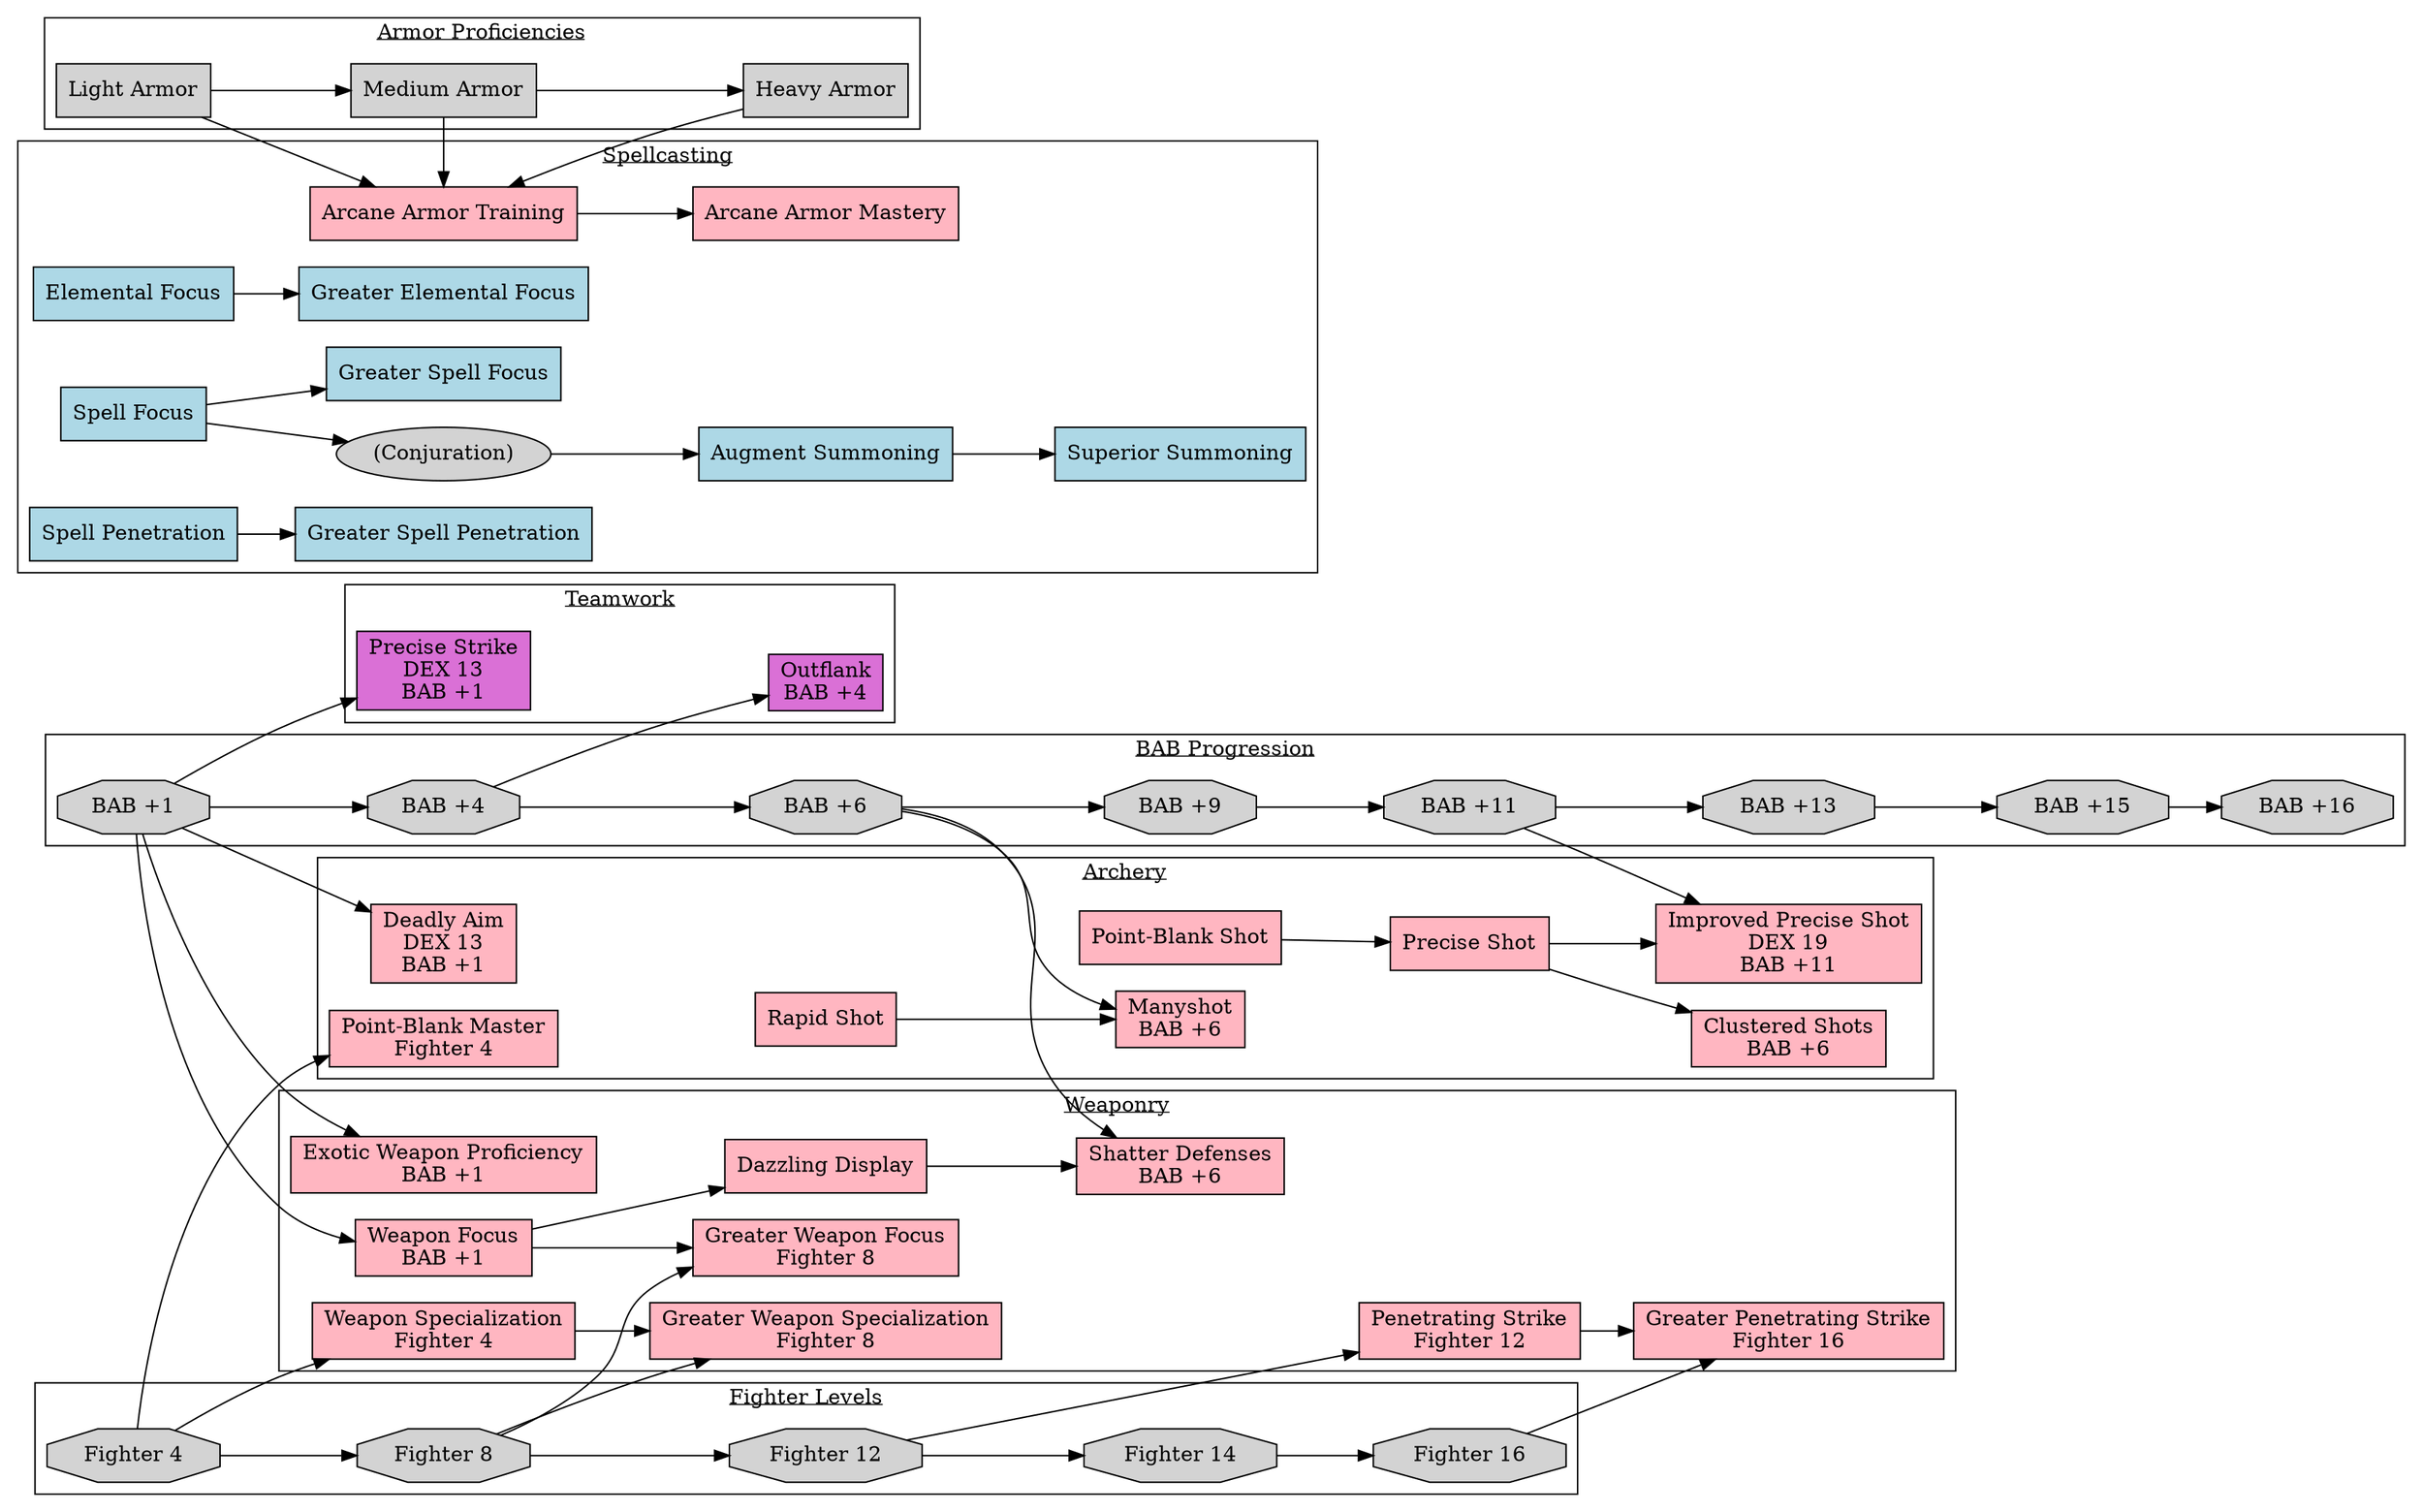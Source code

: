 digraph Character
{
  ratio=auto
  rankdir=LR
  newrank=true
  node [shape=rectangle, color=black, style=filled, fillcolor=transparent]

subgraph cluster_bab
{
  label=<<U>BAB Progression</U>>
  node [shape=octagon, fillcolor=lightgrey]
  "BAB +1" -> "BAB +4" -> "BAB +6" -> "BAB +9" -> "BAB +11" -> "BAB +13" -> "BAB +15" -> "BAB +16"
}

subgraph cluster_fighter
{
  label=<<U>Fighter Levels</U>>
  node [shape=octagon, fillcolor=lightgrey]
  "Fighter 4" -> "Fighter 8" -> "Fighter 12" -> "Fighter 14" -> "Fighter 16"
}

subgraph cluster_armors
{
  label=<<U>Armor Proficiencies</U>>
  node [shape=rectangle, fillcolor=lightgrey]
  "Light Armor" -> "Medium Armor" -> "Heavy Armor"
}

subgraph cluster_teamwork
{
  label=<<U>Teamwork</U>>
  node [fillcolor=orchid]

  "Outflank" [label=<\N<BR/>BAB +4>]
  "BAB +4" -> "Outflank"

  "Precise Strike" [label=<\N<BR/>DEX 13<BR/>BAB +1>]
  "BAB +1" -> "Precise Strike"
}

subgraph cluster_spellcasting
{
  label=<<U>Spellcasting</U>>
  node [fillcolor=lightblue]

  "Elemental Focus" -> "Greater Elemental Focus"
  "Spell Focus" -> "Greater Spell Focus"
  "Spell Penetration" -> "Greater Spell Penetration"
  "(Conjuration)" [shape=oval, fillcolor=lightgrey]
  "Spell Focus" -> "(Conjuration)" -> "Augment Summoning" -> "Superior Summoning"
  "Arcane Armor Training" [fillcolor=lightpink]
  "Arcane Armor Mastery" [fillcolor=lightpink]
  "Light Armor" -> "Arcane Armor Training" [constraint=true]
  "Medium Armor" -> "Arcane Armor Training" [constraint=false]
  "Heavy Armor" -> "Arcane Armor Training" [constraint=false]
  "Arcane Armor Training" -> "Arcane Armor Mastery"
}

subgraph cluster_weaponry
{
  label=<<U>Weaponry</U>>
  node [fillcolor=lightpink]

  "Exotic Weapon Proficiency" [label=<\N<BR/>BAB +1>]
  "BAB +1" -> "Exotic Weapon Proficiency"

  "Weapon Focus" [label=<\N<BR/>BAB +1>]
  "BAB +1" -> "Weapon Focus"

  "Weapon Specialization" [label=<\N<BR/>Fighter 4>]
  "Fighter 4" -> "Weapon Specialization"

  "Dazzling Display"
  "Weapon Focus" -> "Dazzling Display"

  "Shatter Defenses" [label=<\N<BR/>BAB +6>]
  "BAB +6" -> "Shatter Defenses"
  "Dazzling Display" -> "Shatter Defenses"

  "Greater Weapon Focus" [label=<\N<BR/>Fighter 8>]
  "Fighter 8" -> "Greater Weapon Focus"
  "Weapon Focus" -> "Greater Weapon Focus"

  "Greater Weapon Specialization" [label=<\N<BR/>Fighter 8>]
  "Fighter 8" -> "Greater Weapon Specialization"
  "Weapon Specialization" -> "Greater Weapon Specialization"

  "Penetrating Strike" [label=<\N<BR/>Fighter 12>]
  "Fighter 12" -> "Penetrating Strike"

  "Greater Penetrating Strike" [label=<\N<BR/>Fighter 16>]
  "Fighter 16" -> "Greater Penetrating Strike"
  "Penetrating Strike" -> "Greater Penetrating Strike"
}

subgraph cluster_archery
{
  label=<<U>Archery</U>>
  node [fillcolor=lightpink]

  "Point-Blank Shot" -> "Precise Shot"

  "Deadly Aim" [label=<\N<BR/>DEX 13<BR/>BAB +1>]
  "BAB +1" -> "Deadly Aim"

  "Point-Blank Master" [label=<\N<BR/>Fighter 4>]
  "Fighter 4" -> "Point-Blank Master"

  "Clustered Shots" [label=<\N<BR/>BAB +6>]
  "Precise Shot" -> "Clustered Shots"

  "Rapid Shot"
  "Manyshot" [label=<\N<BR/>BAB +6>]
  "Rapid Shot" -> "Manyshot"
  "BAB +6" -> "Manyshot"

  "Improved Precise Shot" [label=<\N<BR/>DEX 19<BR/>BAB +11>]
  "Precise Shot" -> "Improved Precise Shot"
  "BAB +11" -> "Improved Precise Shot"
}

}
